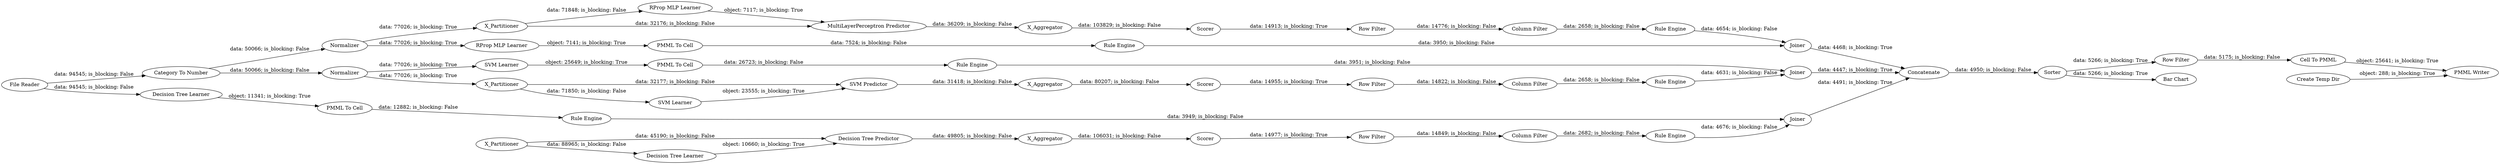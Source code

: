 digraph {
	"7373267197484517287_2" [label=X_Partitioner]
	"1742060155503887813_18" [label=Normalizer]
	"-8858268208231424679_2" [label=X_Partitioner]
	"-6752572120523236914_57" [label="File Reader"]
	"7373267197484517287_28" [label="PMML To Cell"]
	"1742060155503887813_34" [label="Rule Engine"]
	"1742060155503887813_7" [label=X_Aggregator]
	"-8858268208231424679_18" [label=Normalizer]
	"-8858268208231424679_14" [label=Joiner]
	"7373267197484517287_32" [label="Decision Tree Predictor"]
	"-8858268208231424679_33" [label="SVM Learner"]
	"7373267197484517287_26" [label=Scorer]
	"1742060155503887813_31" [label="RProp MLP Learner"]
	"1742060155503887813_22" [label="PMML To Cell"]
	"-6752572120523236914_58" [label="Category To Number"]
	"-8858268208231424679_36" [label="Rule Engine"]
	"7373267197484517287_34" [label="Rule Engine"]
	"-8858268208231424679_9" [label="Row Filter"]
	"-6752572120523236914_53" [label="Row Filter"]
	"-8858268208231424679_21" [label=Scorer]
	"-6752572120523236914_52" [label=Sorter]
	"7373267197484517287_7" [label=X_Aggregator]
	"1742060155503887813_20" [label=Scorer]
	"1742060155503887813_2" [label=X_Partitioner]
	"1742060155503887813_32" [label="MultiLayerPerceptron Predictor"]
	"-8858268208231424679_10" [label="Column Filter"]
	"-6752572120523236914_59" [label="Bar Chart"]
	"1742060155503887813_10" [label="Column Filter"]
	"7373267197484517287_14" [label=Joiner]
	"1742060155503887813_9" [label="Row Filter"]
	"1742060155503887813_33" [label="Rule Engine"]
	"-8858268208231424679_35" [label="Rule Engine"]
	"-6752572120523236914_54" [label="Cell To PMML"]
	"-6752572120523236914_60" [label=Concatenate]
	"-8858268208231424679_32" [label="SVM Predictor"]
	"7373267197484517287_33" [label="Decision Tree Learner"]
	"7373267197484517287_35" [label="Rule Engine"]
	"-6752572120523236914_56" [label="Create Temp Dir"]
	"-8858268208231424679_7" [label=X_Aggregator]
	"-6752572120523236914_55" [label="PMML Writer"]
	"7373267197484517287_31" [label="Decision Tree Learner"]
	"7373267197484517287_10" [label="Column Filter"]
	"1742060155503887813_14" [label=Joiner]
	"7373267197484517287_9" [label="Row Filter"]
	"-8858268208231424679_31" [label="SVM Learner"]
	"1742060155503887813_35" [label="RProp MLP Learner"]
	"-8858268208231424679_34" [label="PMML To Cell"]
	"7373267197484517287_14" -> "-6752572120523236914_60" [label="data: 4491; is_blocking: True"]
	"1742060155503887813_10" -> "1742060155503887813_33" [label="data: 2658; is_blocking: False"]
	"7373267197484517287_7" -> "7373267197484517287_26" [label="data: 106031; is_blocking: False"]
	"-8858268208231424679_32" -> "-8858268208231424679_7" [label="data: 31418; is_blocking: False"]
	"-8858268208231424679_31" -> "-8858268208231424679_32" [label="object: 23555; is_blocking: True"]
	"-8858268208231424679_36" -> "-8858268208231424679_14" [label="data: 4631; is_blocking: False"]
	"-6752572120523236914_53" -> "-6752572120523236914_54" [label="data: 5175; is_blocking: False"]
	"-8858268208231424679_2" -> "-8858268208231424679_31" [label="data: 71850; is_blocking: False"]
	"-8858268208231424679_10" -> "-8858268208231424679_36" [label="data: 2658; is_blocking: False"]
	"-8858268208231424679_35" -> "-8858268208231424679_14" [label="data: 3951; is_blocking: False"]
	"-8858268208231424679_2" -> "-8858268208231424679_32" [label="data: 32177; is_blocking: False"]
	"1742060155503887813_18" -> "1742060155503887813_35" [label="data: 77026; is_blocking: True"]
	"7373267197484517287_2" -> "7373267197484517287_32" [label="data: 45190; is_blocking: False"]
	"7373267197484517287_33" -> "7373267197484517287_28" [label="object: 11341; is_blocking: True"]
	"-6752572120523236914_57" -> "-6752572120523236914_58" [label="data: 94545; is_blocking: False"]
	"-6752572120523236914_58" -> "-8858268208231424679_18" [label="data: 50066; is_blocking: False"]
	"-6752572120523236914_58" -> "1742060155503887813_18" [label="data: 50066; is_blocking: False"]
	"7373267197484517287_10" -> "7373267197484517287_35" [label="data: 2682; is_blocking: False"]
	"1742060155503887813_20" -> "1742060155503887813_9" [label="data: 14913; is_blocking: True"]
	"1742060155503887813_34" -> "1742060155503887813_14" [label="data: 3950; is_blocking: False"]
	"1742060155503887813_18" -> "1742060155503887813_2" [label="data: 77026; is_blocking: True"]
	"-8858268208231424679_14" -> "-6752572120523236914_60" [label="data: 4447; is_blocking: True"]
	"7373267197484517287_26" -> "7373267197484517287_9" [label="data: 14977; is_blocking: True"]
	"1742060155503887813_31" -> "1742060155503887813_32" [label="object: 7117; is_blocking: True"]
	"-6752572120523236914_54" -> "-6752572120523236914_55" [label="object: 25641; is_blocking: True"]
	"-8858268208231424679_18" -> "-8858268208231424679_2" [label="data: 77026; is_blocking: True"]
	"1742060155503887813_7" -> "1742060155503887813_20" [label="data: 103829; is_blocking: False"]
	"7373267197484517287_32" -> "7373267197484517287_7" [label="data: 49805; is_blocking: False"]
	"-8858268208231424679_33" -> "-8858268208231424679_34" [label="object: 25649; is_blocking: True"]
	"7373267197484517287_9" -> "7373267197484517287_10" [label="data: 14849; is_blocking: False"]
	"1742060155503887813_22" -> "1742060155503887813_34" [label="data: 7524; is_blocking: False"]
	"1742060155503887813_33" -> "1742060155503887813_14" [label="data: 4654; is_blocking: False"]
	"1742060155503887813_9" -> "1742060155503887813_10" [label="data: 14776; is_blocking: False"]
	"-6752572120523236914_52" -> "-6752572120523236914_53" [label="data: 5266; is_blocking: True"]
	"-8858268208231424679_21" -> "-8858268208231424679_9" [label="data: 14955; is_blocking: True"]
	"-8858268208231424679_34" -> "-8858268208231424679_35" [label="data: 26723; is_blocking: False"]
	"1742060155503887813_2" -> "1742060155503887813_32" [label="data: 32176; is_blocking: False"]
	"7373267197484517287_34" -> "7373267197484517287_14" [label="data: 3949; is_blocking: False"]
	"-8858268208231424679_7" -> "-8858268208231424679_21" [label="data: 80207; is_blocking: False"]
	"-8858268208231424679_18" -> "-8858268208231424679_33" [label="data: 77026; is_blocking: True"]
	"7373267197484517287_28" -> "7373267197484517287_34" [label="data: 12882; is_blocking: False"]
	"7373267197484517287_35" -> "7373267197484517287_14" [label="data: 4676; is_blocking: False"]
	"1742060155503887813_35" -> "1742060155503887813_22" [label="object: 7141; is_blocking: True"]
	"-6752572120523236914_56" -> "-6752572120523236914_55" [label="object: 288; is_blocking: True"]
	"-6752572120523236914_60" -> "-6752572120523236914_52" [label="data: 4950; is_blocking: False"]
	"7373267197484517287_31" -> "7373267197484517287_32" [label="object: 10660; is_blocking: True"]
	"1742060155503887813_2" -> "1742060155503887813_31" [label="data: 71848; is_blocking: False"]
	"-6752572120523236914_52" -> "-6752572120523236914_59" [label="data: 5266; is_blocking: True"]
	"1742060155503887813_14" -> "-6752572120523236914_60" [label="data: 4468; is_blocking: True"]
	"7373267197484517287_2" -> "7373267197484517287_31" [label="data: 88965; is_blocking: False"]
	"-6752572120523236914_57" -> "7373267197484517287_33" [label="data: 94545; is_blocking: False"]
	"1742060155503887813_32" -> "1742060155503887813_7" [label="data: 36209; is_blocking: False"]
	"-8858268208231424679_9" -> "-8858268208231424679_10" [label="data: 14822; is_blocking: False"]
	rankdir=LR
}
